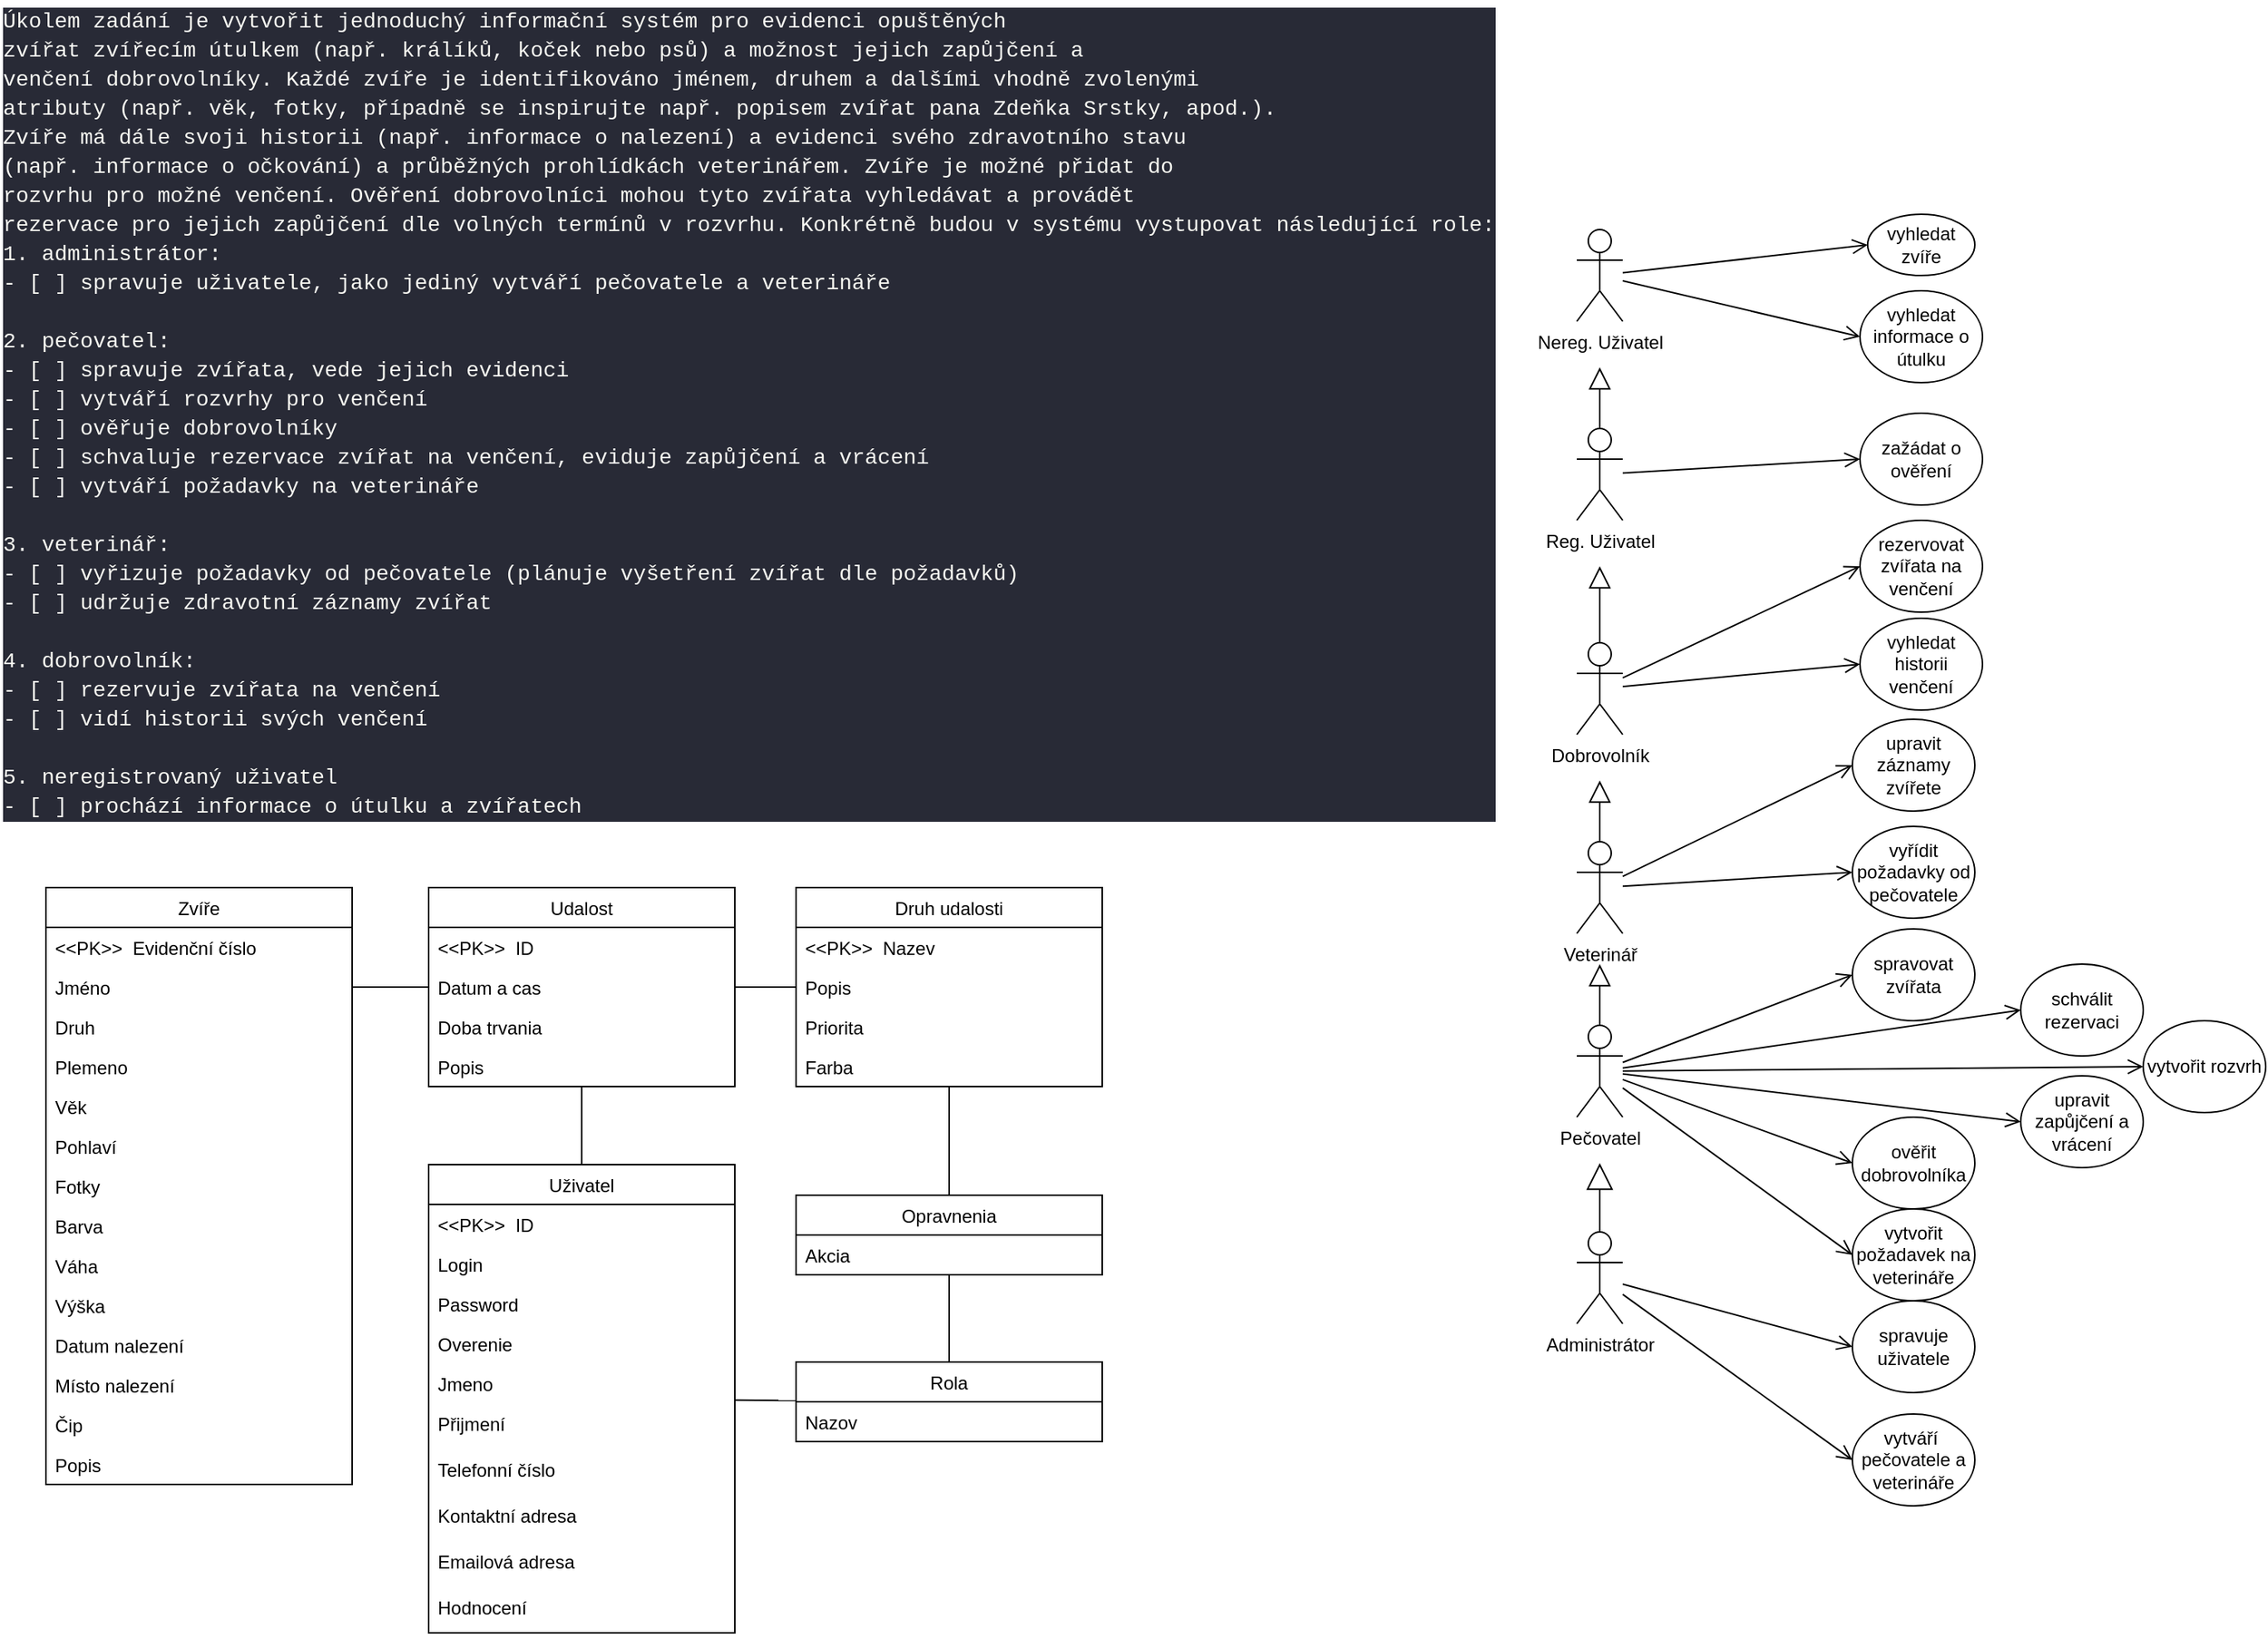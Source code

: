<mxfile>
    <diagram id="t2lpJ87Xkb2CPbJLUio3" name="Page-1">
        <mxGraphModel dx="2224" dy="750" grid="1" gridSize="10" guides="1" tooltips="1" connect="1" arrows="1" fold="1" page="1" pageScale="1" pageWidth="850" pageHeight="1100" math="0" shadow="0">
            <root>
                <mxCell id="0"/>
                <mxCell id="1" parent="0"/>
                <mxCell id="2" value="&lt;div style=&quot;color: rgb(248 , 248 , 242) ; background-color: rgb(40 , 42 , 54) ; font-family: &amp;#34;consolas&amp;#34; , &amp;#34;courier new&amp;#34; , monospace , &amp;#34;droid sans mono&amp;#34; , &amp;#34;monospace&amp;#34; , monospace ; font-size: 14px ; line-height: 19px&quot;&gt;Úkolem zadání je vytvořit jednoduchý informační systém pro evidenci opuštěných&amp;nbsp;&lt;/div&gt;&lt;div style=&quot;color: rgb(248 , 248 , 242) ; background-color: rgb(40 , 42 , 54) ; font-family: &amp;#34;consolas&amp;#34; , &amp;#34;courier new&amp;#34; , monospace , &amp;#34;droid sans mono&amp;#34; , &amp;#34;monospace&amp;#34; , monospace ; font-size: 14px ; line-height: 19px&quot;&gt;zvířat zvířecím útulkem (např. králíků, koček nebo psů) a možnost jejich zapůjčení a&amp;nbsp;&lt;/div&gt;&lt;div style=&quot;color: rgb(248 , 248 , 242) ; background-color: rgb(40 , 42 , 54) ; font-family: &amp;#34;consolas&amp;#34; , &amp;#34;courier new&amp;#34; , monospace , &amp;#34;droid sans mono&amp;#34; , &amp;#34;monospace&amp;#34; , monospace ; font-size: 14px ; line-height: 19px&quot;&gt;venčení dobrovolníky. Každé zvíře je identifikováno jménem, druhem a dalšími vhodně zvolenými&amp;nbsp;&lt;/div&gt;&lt;div style=&quot;color: rgb(248 , 248 , 242) ; background-color: rgb(40 , 42 , 54) ; font-family: &amp;#34;consolas&amp;#34; , &amp;#34;courier new&amp;#34; , monospace , &amp;#34;droid sans mono&amp;#34; , &amp;#34;monospace&amp;#34; , monospace ; font-size: 14px ; line-height: 19px&quot;&gt;atributy (např. věk, fotky, případně se inspirujte např. popisem zvířat pana Zdeňka Srstky, apod.).&amp;nbsp;&lt;/div&gt;&lt;div style=&quot;color: rgb(248 , 248 , 242) ; background-color: rgb(40 , 42 , 54) ; font-family: &amp;#34;consolas&amp;#34; , &amp;#34;courier new&amp;#34; , monospace , &amp;#34;droid sans mono&amp;#34; , &amp;#34;monospace&amp;#34; , monospace ; font-size: 14px ; line-height: 19px&quot;&gt;Zvíře má dále svoji historii (např. informace o nalezení) a evidenci svého zdravotního stavu&amp;nbsp;&lt;/div&gt;&lt;div style=&quot;color: rgb(248 , 248 , 242) ; background-color: rgb(40 , 42 , 54) ; font-family: &amp;#34;consolas&amp;#34; , &amp;#34;courier new&amp;#34; , monospace , &amp;#34;droid sans mono&amp;#34; , &amp;#34;monospace&amp;#34; , monospace ; font-size: 14px ; line-height: 19px&quot;&gt;(např. informace o očkování) a průběžných prohlídkách veterinářem. Zvíře je možné přidat do&amp;nbsp;&lt;/div&gt;&lt;div style=&quot;color: rgb(248 , 248 , 242) ; background-color: rgb(40 , 42 , 54) ; font-family: &amp;#34;consolas&amp;#34; , &amp;#34;courier new&amp;#34; , monospace , &amp;#34;droid sans mono&amp;#34; , &amp;#34;monospace&amp;#34; , monospace ; font-size: 14px ; line-height: 19px&quot;&gt;rozvrhu pro možné venčení. Ověření dobrovolníci mohou tyto zvířata vyhledávat a provádět&amp;nbsp;&lt;/div&gt;&lt;div style=&quot;color: rgb(248 , 248 , 242) ; background-color: rgb(40 , 42 , 54) ; font-family: &amp;#34;consolas&amp;#34; , &amp;#34;courier new&amp;#34; , monospace , &amp;#34;droid sans mono&amp;#34; , &amp;#34;monospace&amp;#34; , monospace ; font-size: 14px ; line-height: 19px&quot;&gt;rezervace pro jejich zapůjčení dle volných termínů v rozvrhu. Konkrétně budou v systému vystupovat následující role:&lt;/div&gt;&lt;div style=&quot;color: rgb(248 , 248 , 242) ; background-color: rgb(40 , 42 , 54) ; font-family: &amp;#34;consolas&amp;#34; , &amp;#34;courier new&amp;#34; , monospace , &amp;#34;droid sans mono&amp;#34; , &amp;#34;monospace&amp;#34; , monospace ; font-size: 14px ; line-height: 19px&quot;&gt;&lt;div style=&quot;font-family: &amp;#34;consolas&amp;#34; , &amp;#34;courier new&amp;#34; , monospace , &amp;#34;droid sans mono&amp;#34; , &amp;#34;monospace&amp;#34; , monospace ; line-height: 19px&quot;&gt;&lt;div&gt;1. administrátor:&lt;/div&gt;&lt;div&gt;    - [ ] spravuje uživatele, jako jediný vytváří pečovatele a veterináře&lt;/div&gt;&lt;br&gt;&lt;div&gt;2. pečovatel:&lt;/div&gt;&lt;div&gt;    - [ ] spravuje zvířata, vede jejich evidenci&lt;/div&gt;&lt;div&gt;    - [ ] vytváří rozvrhy pro venčení&lt;/div&gt;&lt;div&gt;    - [ ] ověřuje dobrovolníky&lt;/div&gt;&lt;div&gt;    - [ ] schvaluje rezervace zvířat na venčení, eviduje zapůjčení a vrácení&lt;/div&gt;&lt;div&gt;    - [ ] vytváří požadavky na veterináře&lt;/div&gt;&lt;br&gt;&lt;div&gt;3. veterinář:&lt;/div&gt;&lt;div&gt;    - [ ] vyřizuje požadavky od pečovatele (plánuje vyšetření zvířat dle požadavků)&lt;/div&gt;&lt;div&gt;    - [ ] udržuje zdravotní záznamy zvířat&lt;/div&gt;&lt;br&gt;&lt;div&gt;4. dobrovolník:&lt;/div&gt;&lt;div&gt;    - [ ] rezervuje zvířata na venčení&lt;/div&gt;&lt;div&gt;    - [ ] vidí historii svých venčení&lt;/div&gt;&lt;br&gt;&lt;div&gt;5. neregistrovaný uživatel&lt;/div&gt;&lt;div&gt;    - [ ] prochází informace o útulku a zvířatech&lt;/div&gt;&lt;/div&gt;&lt;/div&gt;" style="text;html=1;align=left;verticalAlign=middle;resizable=0;points=[];autosize=1;strokeColor=none;fillColor=none;" parent="1" vertex="1">
                    <mxGeometry x="-850" width="910" height="540" as="geometry"/>
                </mxCell>
                <mxCell id="3" value="Zvíře" style="swimlane;fontStyle=0;childLayout=stackLayout;horizontal=1;startSize=26;horizontalStack=0;resizeParent=1;resizeParentMax=0;resizeLast=0;collapsible=1;marginBottom=0;" parent="1" vertex="1">
                    <mxGeometry x="-820" y="580" width="200" height="390" as="geometry">
                        <mxRectangle x="30" y="310" width="200" height="26" as="alternateBounds"/>
                    </mxGeometry>
                </mxCell>
                <mxCell id="4" value="&lt;&lt;PK&gt;&gt;  Evidenční číslo" style="text;strokeColor=none;fillColor=none;align=left;verticalAlign=top;spacingLeft=4;spacingRight=4;overflow=hidden;rotatable=0;points=[[0,0.5],[1,0.5]];portConstraint=eastwest;" parent="3" vertex="1">
                    <mxGeometry y="26" width="200" height="26" as="geometry"/>
                </mxCell>
                <mxCell id="6" value="Jméno" style="text;strokeColor=none;fillColor=none;align=left;verticalAlign=top;spacingLeft=4;spacingRight=4;overflow=hidden;rotatable=0;points=[[0,0.5],[1,0.5]];portConstraint=eastwest;" parent="3" vertex="1">
                    <mxGeometry y="52" width="200" height="26" as="geometry"/>
                </mxCell>
                <mxCell id="5" value="Druh" style="text;strokeColor=none;fillColor=none;align=left;verticalAlign=top;spacingLeft=4;spacingRight=4;overflow=hidden;rotatable=0;points=[[0,0.5],[1,0.5]];portConstraint=eastwest;" parent="3" vertex="1">
                    <mxGeometry y="78" width="200" height="26" as="geometry"/>
                </mxCell>
                <mxCell id="167" value="Plemeno" style="text;strokeColor=none;fillColor=none;align=left;verticalAlign=top;spacingLeft=4;spacingRight=4;overflow=hidden;rotatable=0;points=[[0,0.5],[1,0.5]];portConstraint=eastwest;" vertex="1" parent="3">
                    <mxGeometry y="104" width="200" height="26" as="geometry"/>
                </mxCell>
                <mxCell id="7" value="Věk" style="text;strokeColor=none;fillColor=none;align=left;verticalAlign=top;spacingLeft=4;spacingRight=4;overflow=hidden;rotatable=0;points=[[0,0.5],[1,0.5]];portConstraint=eastwest;" parent="3" vertex="1">
                    <mxGeometry y="130" width="200" height="26" as="geometry"/>
                </mxCell>
                <mxCell id="146" value="Pohlaví" style="text;strokeColor=none;fillColor=none;align=left;verticalAlign=top;spacingLeft=4;spacingRight=4;overflow=hidden;rotatable=0;points=[[0,0.5],[1,0.5]];portConstraint=eastwest;" vertex="1" parent="3">
                    <mxGeometry y="156" width="200" height="26" as="geometry"/>
                </mxCell>
                <mxCell id="8" value="Fotky" style="text;strokeColor=none;fillColor=none;align=left;verticalAlign=top;spacingLeft=4;spacingRight=4;overflow=hidden;rotatable=0;points=[[0,0.5],[1,0.5]];portConstraint=eastwest;" parent="3" vertex="1">
                    <mxGeometry y="182" width="200" height="26" as="geometry"/>
                </mxCell>
                <mxCell id="9" value="Barva" style="text;strokeColor=none;fillColor=none;align=left;verticalAlign=top;spacingLeft=4;spacingRight=4;overflow=hidden;rotatable=0;points=[[0,0.5],[1,0.5]];portConstraint=eastwest;" parent="3" vertex="1">
                    <mxGeometry y="208" width="200" height="26" as="geometry"/>
                </mxCell>
                <mxCell id="147" value="Váha" style="text;strokeColor=none;fillColor=none;align=left;verticalAlign=top;spacingLeft=4;spacingRight=4;overflow=hidden;rotatable=0;points=[[0,0.5],[1,0.5]];portConstraint=eastwest;" vertex="1" parent="3">
                    <mxGeometry y="234" width="200" height="26" as="geometry"/>
                </mxCell>
                <mxCell id="148" value="Výška" style="text;strokeColor=none;fillColor=none;align=left;verticalAlign=top;spacingLeft=4;spacingRight=4;overflow=hidden;rotatable=0;points=[[0,0.5],[1,0.5]];portConstraint=eastwest;" vertex="1" parent="3">
                    <mxGeometry y="260" width="200" height="26" as="geometry"/>
                </mxCell>
                <mxCell id="149" value="Datum nalezení" style="text;strokeColor=none;fillColor=none;align=left;verticalAlign=top;spacingLeft=4;spacingRight=4;overflow=hidden;rotatable=0;points=[[0,0.5],[1,0.5]];portConstraint=eastwest;" vertex="1" parent="3">
                    <mxGeometry y="286" width="200" height="26" as="geometry"/>
                </mxCell>
                <mxCell id="150" value="Místo nalezení" style="text;strokeColor=none;fillColor=none;align=left;verticalAlign=top;spacingLeft=4;spacingRight=4;overflow=hidden;rotatable=0;points=[[0,0.5],[1,0.5]];portConstraint=eastwest;" vertex="1" parent="3">
                    <mxGeometry y="312" width="200" height="26" as="geometry"/>
                </mxCell>
                <mxCell id="151" value="Čip" style="text;strokeColor=none;fillColor=none;align=left;verticalAlign=top;spacingLeft=4;spacingRight=4;overflow=hidden;rotatable=0;points=[[0,0.5],[1,0.5]];portConstraint=eastwest;" vertex="1" parent="3">
                    <mxGeometry y="338" width="200" height="26" as="geometry"/>
                </mxCell>
                <mxCell id="152" value="Popis" style="text;strokeColor=none;fillColor=none;align=left;verticalAlign=top;spacingLeft=4;spacingRight=4;overflow=hidden;rotatable=0;points=[[0,0.5],[1,0.5]];portConstraint=eastwest;" vertex="1" parent="3">
                    <mxGeometry y="364" width="200" height="26" as="geometry"/>
                </mxCell>
                <mxCell id="122" style="edgeStyle=none;html=1;startArrow=none;startFill=0;endArrow=none;endFill=0;" edge="1" parent="1" source="43" target="60">
                    <mxGeometry relative="1" as="geometry"/>
                </mxCell>
                <mxCell id="142" style="edgeStyle=none;html=1;startArrow=none;startFill=0;endArrow=none;endFill=0;endSize=19;strokeWidth=1;" edge="1" parent="1" source="43" target="139">
                    <mxGeometry relative="1" as="geometry"/>
                </mxCell>
                <mxCell id="43" value="Uživatel" style="swimlane;fontStyle=0;childLayout=stackLayout;horizontal=1;startSize=26;horizontalStack=0;resizeParent=1;resizeParentMax=0;resizeLast=0;collapsible=1;marginBottom=0;" parent="1" vertex="1">
                    <mxGeometry x="-570" y="761" width="200" height="306" as="geometry">
                        <mxRectangle x="30" y="310" width="200" height="26" as="alternateBounds"/>
                    </mxGeometry>
                </mxCell>
                <mxCell id="207" value="&lt;&lt;PK&gt;&gt;  ID" style="text;strokeColor=none;fillColor=none;align=left;verticalAlign=top;spacingLeft=4;spacingRight=4;overflow=hidden;rotatable=0;points=[[0,0.5],[1,0.5]];portConstraint=eastwest;" vertex="1" parent="43">
                    <mxGeometry y="26" width="200" height="26" as="geometry"/>
                </mxCell>
                <mxCell id="46" value="Login" style="text;strokeColor=none;fillColor=none;align=left;verticalAlign=top;spacingLeft=4;spacingRight=4;overflow=hidden;rotatable=0;points=[[0,0.5],[1,0.5]];portConstraint=eastwest;" parent="43" vertex="1">
                    <mxGeometry y="52" width="200" height="26" as="geometry"/>
                </mxCell>
                <mxCell id="47" value="Password" style="text;strokeColor=none;fillColor=none;align=left;verticalAlign=top;spacingLeft=4;spacingRight=4;overflow=hidden;rotatable=0;points=[[0,0.5],[1,0.5]];portConstraint=eastwest;" parent="43" vertex="1">
                    <mxGeometry y="78" width="200" height="26" as="geometry"/>
                </mxCell>
                <mxCell id="187" value="Overenie" style="text;strokeColor=none;fillColor=none;align=left;verticalAlign=top;spacingLeft=4;spacingRight=4;overflow=hidden;rotatable=0;points=[[0,0.5],[1,0.5]];portConstraint=eastwest;" vertex="1" parent="43">
                    <mxGeometry y="104" width="200" height="26" as="geometry"/>
                </mxCell>
                <mxCell id="190" value="Jmeno" style="text;strokeColor=none;fillColor=none;align=left;verticalAlign=top;spacingLeft=4;spacingRight=4;overflow=hidden;rotatable=0;points=[[0,0.5],[1,0.5]];portConstraint=eastwest;" vertex="1" parent="43">
                    <mxGeometry y="130" width="200" height="26" as="geometry"/>
                </mxCell>
                <mxCell id="194" value="Přijmení" style="text;strokeColor=none;fillColor=none;align=left;verticalAlign=top;spacingLeft=4;spacingRight=4;overflow=hidden;rotatable=0;points=[[0,0.5],[1,0.5]];portConstraint=eastwest;" vertex="1" parent="43">
                    <mxGeometry y="156" width="200" height="30" as="geometry"/>
                </mxCell>
                <mxCell id="197" value="Telefonní číslo" style="text;strokeColor=none;fillColor=none;align=left;verticalAlign=top;spacingLeft=4;spacingRight=4;overflow=hidden;rotatable=0;points=[[0,0.5],[1,0.5]];portConstraint=eastwest;" vertex="1" parent="43">
                    <mxGeometry y="186" width="200" height="30" as="geometry"/>
                </mxCell>
                <mxCell id="198" value="Kontaktní adresa" style="text;strokeColor=none;fillColor=none;align=left;verticalAlign=top;spacingLeft=4;spacingRight=4;overflow=hidden;rotatable=0;points=[[0,0.5],[1,0.5]];portConstraint=eastwest;" vertex="1" parent="43">
                    <mxGeometry y="216" width="200" height="30" as="geometry"/>
                </mxCell>
                <mxCell id="199" value="Emailová adresa" style="text;strokeColor=none;fillColor=none;align=left;verticalAlign=top;spacingLeft=4;spacingRight=4;overflow=hidden;rotatable=0;points=[[0,0.5],[1,0.5]];portConstraint=eastwest;" vertex="1" parent="43">
                    <mxGeometry y="246" width="200" height="30" as="geometry"/>
                </mxCell>
                <mxCell id="201" value="Hodnocení" style="text;strokeColor=none;fillColor=none;align=left;verticalAlign=top;spacingLeft=4;spacingRight=4;overflow=hidden;rotatable=0;points=[[0,0.5],[1,0.5]];portConstraint=eastwest;" vertex="1" parent="43">
                    <mxGeometry y="276" width="200" height="30" as="geometry"/>
                </mxCell>
                <mxCell id="65" style="edgeStyle=none;html=1;endArrow=none;endFill=0;entryX=1;entryY=0.5;entryDx=0;entryDy=0;" parent="1" source="60" target="6" edge="1">
                    <mxGeometry relative="1" as="geometry"/>
                </mxCell>
                <mxCell id="119" style="edgeStyle=none;html=1;startArrow=none;startFill=0;endArrow=none;endFill=0;strokeWidth=1;startSize=15;" edge="1" parent="1" source="60" target="115">
                    <mxGeometry relative="1" as="geometry"/>
                </mxCell>
                <mxCell id="60" value="Udalost" style="swimlane;fontStyle=0;childLayout=stackLayout;horizontal=1;startSize=26;horizontalStack=0;resizeParent=1;resizeParentMax=0;resizeLast=0;collapsible=1;marginBottom=0;" parent="1" vertex="1">
                    <mxGeometry x="-570" y="580" width="200" height="130" as="geometry">
                        <mxRectangle x="30" y="310" width="200" height="26" as="alternateBounds"/>
                    </mxGeometry>
                </mxCell>
                <mxCell id="61" value="&lt;&lt;PK&gt;&gt;  ID" style="text;strokeColor=none;fillColor=none;align=left;verticalAlign=top;spacingLeft=4;spacingRight=4;overflow=hidden;rotatable=0;points=[[0,0.5],[1,0.5]];portConstraint=eastwest;" parent="60" vertex="1">
                    <mxGeometry y="26" width="200" height="26" as="geometry"/>
                </mxCell>
                <mxCell id="62" value="Datum a cas" style="text;strokeColor=none;fillColor=none;align=left;verticalAlign=top;spacingLeft=4;spacingRight=4;overflow=hidden;rotatable=0;points=[[0,0.5],[1,0.5]];portConstraint=eastwest;" parent="60" vertex="1">
                    <mxGeometry y="52" width="200" height="26" as="geometry"/>
                </mxCell>
                <mxCell id="144" value="Doba trvania" style="text;strokeColor=none;fillColor=none;align=left;verticalAlign=top;spacingLeft=4;spacingRight=4;overflow=hidden;rotatable=0;points=[[0,0.5],[1,0.5]];portConstraint=eastwest;" vertex="1" parent="60">
                    <mxGeometry y="78" width="200" height="26" as="geometry"/>
                </mxCell>
                <mxCell id="63" value="Popis" style="text;strokeColor=none;fillColor=none;align=left;verticalAlign=top;spacingLeft=4;spacingRight=4;overflow=hidden;rotatable=0;points=[[0,0.5],[1,0.5]];portConstraint=eastwest;" parent="60" vertex="1">
                    <mxGeometry y="104" width="200" height="26" as="geometry"/>
                </mxCell>
                <mxCell id="102" style="edgeStyle=none;html=1;endArrow=none;endFill=0;endSize=17;" edge="1" parent="1" target="60">
                    <mxGeometry relative="1" as="geometry"/>
                </mxCell>
                <mxCell id="108" style="edgeStyle=none;html=1;endArrow=none;endFill=0;endSize=17;" edge="1" parent="1" target="60">
                    <mxGeometry relative="1" as="geometry"/>
                </mxCell>
                <mxCell id="107" style="edgeStyle=none;html=1;endArrow=none;endFill=0;endSize=17;" edge="1" parent="1" target="60">
                    <mxGeometry relative="1" as="geometry"/>
                </mxCell>
                <mxCell id="114" style="edgeStyle=none;html=1;" edge="1" parent="1" target="60">
                    <mxGeometry relative="1" as="geometry"/>
                </mxCell>
                <mxCell id="137" style="edgeStyle=none;html=1;startArrow=none;startFill=0;endArrow=none;endFill=0;endSize=19;strokeWidth=1;" edge="1" parent="1" source="115" target="134">
                    <mxGeometry relative="1" as="geometry"/>
                </mxCell>
                <mxCell id="115" value="Druh udalosti" style="swimlane;fontStyle=0;childLayout=stackLayout;horizontal=1;startSize=26;horizontalStack=0;resizeParent=1;resizeParentMax=0;resizeLast=0;collapsible=1;marginBottom=0;" vertex="1" parent="1">
                    <mxGeometry x="-330" y="580" width="200" height="130" as="geometry">
                        <mxRectangle x="30" y="310" width="200" height="26" as="alternateBounds"/>
                    </mxGeometry>
                </mxCell>
                <mxCell id="116" value="&lt;&lt;PK&gt;&gt;  Nazev" style="text;strokeColor=none;fillColor=none;align=left;verticalAlign=top;spacingLeft=4;spacingRight=4;overflow=hidden;rotatable=0;points=[[0,0.5],[1,0.5]];portConstraint=eastwest;" vertex="1" parent="115">
                    <mxGeometry y="26" width="200" height="26" as="geometry"/>
                </mxCell>
                <mxCell id="118" value="Popis" style="text;strokeColor=none;fillColor=none;align=left;verticalAlign=top;spacingLeft=4;spacingRight=4;overflow=hidden;rotatable=0;points=[[0,0.5],[1,0.5]];portConstraint=eastwest;" vertex="1" parent="115">
                    <mxGeometry y="52" width="200" height="26" as="geometry"/>
                </mxCell>
                <mxCell id="145" value="Priorita" style="text;strokeColor=none;fillColor=none;align=left;verticalAlign=top;spacingLeft=4;spacingRight=4;overflow=hidden;rotatable=0;points=[[0,0.5],[1,0.5]];portConstraint=eastwest;" vertex="1" parent="115">
                    <mxGeometry y="78" width="200" height="26" as="geometry"/>
                </mxCell>
                <mxCell id="121" value="Farba" style="text;strokeColor=none;fillColor=none;align=left;verticalAlign=top;spacingLeft=4;spacingRight=4;overflow=hidden;rotatable=0;points=[[0,0.5],[1,0.5]];portConstraint=eastwest;" vertex="1" parent="115">
                    <mxGeometry y="104" width="200" height="26" as="geometry"/>
                </mxCell>
                <mxCell id="134" value="Opravnenia" style="swimlane;fontStyle=0;childLayout=stackLayout;horizontal=1;startSize=26;horizontalStack=0;resizeParent=1;resizeParentMax=0;resizeLast=0;collapsible=1;marginBottom=0;" vertex="1" parent="1">
                    <mxGeometry x="-330" y="781" width="200" height="52" as="geometry">
                        <mxRectangle x="30" y="310" width="200" height="26" as="alternateBounds"/>
                    </mxGeometry>
                </mxCell>
                <mxCell id="138" value="Akcia" style="text;strokeColor=none;fillColor=none;align=left;verticalAlign=top;spacingLeft=4;spacingRight=4;overflow=hidden;rotatable=0;points=[[0,0.5],[1,0.5]];portConstraint=eastwest;" vertex="1" parent="134">
                    <mxGeometry y="26" width="200" height="26" as="geometry"/>
                </mxCell>
                <mxCell id="143" style="edgeStyle=none;html=1;startArrow=none;startFill=0;endArrow=none;endFill=0;endSize=19;strokeWidth=1;" edge="1" parent="1" source="139" target="134">
                    <mxGeometry relative="1" as="geometry"/>
                </mxCell>
                <mxCell id="139" value="Rola" style="swimlane;fontStyle=0;childLayout=stackLayout;horizontal=1;startSize=26;horizontalStack=0;resizeParent=1;resizeParentMax=0;resizeLast=0;collapsible=1;marginBottom=0;" vertex="1" parent="1">
                    <mxGeometry x="-330" y="890" width="200" height="52" as="geometry">
                        <mxRectangle x="30" y="310" width="200" height="26" as="alternateBounds"/>
                    </mxGeometry>
                </mxCell>
                <mxCell id="140" value="Nazov" style="text;strokeColor=none;fillColor=none;align=left;verticalAlign=top;spacingLeft=4;spacingRight=4;overflow=hidden;rotatable=0;points=[[0,0.5],[1,0.5]];portConstraint=eastwest;" vertex="1" parent="139">
                    <mxGeometry y="26" width="200" height="26" as="geometry"/>
                </mxCell>
                <mxCell id="186" style="edgeStyle=none;html=1;entryX=0;entryY=0.5;entryDx=0;entryDy=0;endArrow=open;endFill=0;startSize=15;endSize=8;" edge="1" parent="1" source="168" target="185">
                    <mxGeometry relative="1" as="geometry"/>
                </mxCell>
                <mxCell id="189" style="edgeStyle=none;html=1;entryX=0;entryY=0.5;entryDx=0;entryDy=0;endArrow=open;endFill=0;startSize=15;endSize=8;" edge="1" parent="1" source="168" target="188">
                    <mxGeometry relative="1" as="geometry"/>
                </mxCell>
                <mxCell id="168" value="Administrátor" style="shape=umlActor;verticalLabelPosition=bottom;verticalAlign=top;html=1;outlineConnect=0;" vertex="1" parent="1">
                    <mxGeometry x="180" y="805" width="30" height="60" as="geometry"/>
                </mxCell>
                <mxCell id="170" value="" style="edgeStyle=none;html=1;startArrow=block;startFill=0;endArrow=none;endFill=0;startSize=15;endSize=12;strokeWidth=1;" edge="1" parent="1" target="168">
                    <mxGeometry relative="1" as="geometry">
                        <mxPoint x="195" y="760" as="sourcePoint"/>
                    </mxGeometry>
                </mxCell>
                <mxCell id="178" style="edgeStyle=none;html=1;startArrow=none;startFill=0;endArrow=block;endFill=0;startSize=15;endSize=12;strokeWidth=1;" edge="1" parent="1" source="169">
                    <mxGeometry relative="1" as="geometry">
                        <mxPoint x="195" y="630" as="targetPoint"/>
                    </mxGeometry>
                </mxCell>
                <mxCell id="217" style="edgeStyle=none;html=1;entryX=0;entryY=0.5;entryDx=0;entryDy=0;startArrow=none;startFill=0;endArrow=open;endFill=0;startSize=15;endSize=8;strokeWidth=1;" edge="1" parent="1" source="169" target="215">
                    <mxGeometry relative="1" as="geometry"/>
                </mxCell>
                <mxCell id="219" style="edgeStyle=none;html=1;entryX=0;entryY=0.5;entryDx=0;entryDy=0;startArrow=none;startFill=0;endArrow=open;endFill=0;startSize=15;endSize=8;strokeWidth=1;" edge="1" parent="1" source="169" target="211">
                    <mxGeometry relative="1" as="geometry"/>
                </mxCell>
                <mxCell id="220" style="edgeStyle=none;html=1;entryX=0;entryY=0.5;entryDx=0;entryDy=0;startArrow=none;startFill=0;endArrow=open;endFill=0;startSize=15;endSize=8;strokeWidth=1;" edge="1" parent="1" source="169" target="212">
                    <mxGeometry relative="1" as="geometry"/>
                </mxCell>
                <mxCell id="221" style="edgeStyle=none;html=1;entryX=0;entryY=0.5;entryDx=0;entryDy=0;startArrow=none;startFill=0;endArrow=open;endFill=0;startSize=15;endSize=8;strokeWidth=1;" edge="1" parent="1" source="169" target="213">
                    <mxGeometry relative="1" as="geometry"/>
                </mxCell>
                <mxCell id="222" style="edgeStyle=none;html=1;entryX=0;entryY=0.5;entryDx=0;entryDy=0;startArrow=none;startFill=0;endArrow=open;endFill=0;startSize=15;endSize=8;strokeWidth=1;" edge="1" parent="1" source="169" target="218">
                    <mxGeometry relative="1" as="geometry"/>
                </mxCell>
                <mxCell id="223" style="edgeStyle=none;html=1;entryX=0;entryY=0.5;entryDx=0;entryDy=0;startArrow=none;startFill=0;endArrow=open;endFill=0;startSize=15;endSize=8;strokeWidth=1;" edge="1" parent="1" source="169" target="214">
                    <mxGeometry relative="1" as="geometry"/>
                </mxCell>
                <mxCell id="169" value="Pečovatel" style="shape=umlActor;verticalLabelPosition=bottom;verticalAlign=top;html=1;outlineConnect=0;" vertex="1" parent="1">
                    <mxGeometry x="180" y="670" width="30" height="60" as="geometry"/>
                </mxCell>
                <mxCell id="179" style="edgeStyle=none;html=1;startArrow=none;startFill=0;endArrow=block;endFill=0;startSize=15;endSize=12;strokeWidth=1;" edge="1" parent="1" source="174">
                    <mxGeometry relative="1" as="geometry">
                        <mxPoint x="195" y="510" as="targetPoint"/>
                    </mxGeometry>
                </mxCell>
                <mxCell id="209" style="edgeStyle=none;html=1;entryX=0;entryY=0.5;entryDx=0;entryDy=0;startArrow=none;startFill=0;endArrow=open;endFill=0;startSize=15;endSize=8;strokeWidth=1;" edge="1" parent="1" source="174" target="206">
                    <mxGeometry relative="1" as="geometry"/>
                </mxCell>
                <mxCell id="210" style="edgeStyle=none;html=1;entryX=0;entryY=0.5;entryDx=0;entryDy=0;startArrow=none;startFill=0;endArrow=open;endFill=0;startSize=15;endSize=8;strokeWidth=1;" edge="1" parent="1" source="174" target="208">
                    <mxGeometry relative="1" as="geometry"/>
                </mxCell>
                <mxCell id="174" value="Veterinář" style="shape=umlActor;verticalLabelPosition=bottom;verticalAlign=top;html=1;outlineConnect=0;" vertex="1" parent="1">
                    <mxGeometry x="180" y="550" width="30" height="60" as="geometry"/>
                </mxCell>
                <mxCell id="180" style="edgeStyle=none;html=1;startArrow=none;startFill=0;endArrow=block;endFill=0;startSize=15;endSize=12;strokeWidth=1;" edge="1" parent="1" source="175">
                    <mxGeometry relative="1" as="geometry">
                        <mxPoint x="195" y="370" as="targetPoint"/>
                    </mxGeometry>
                </mxCell>
                <mxCell id="204" style="edgeStyle=none;html=1;entryX=0;entryY=0.5;entryDx=0;entryDy=0;startArrow=none;startFill=0;endArrow=open;endFill=0;startSize=15;endSize=8;strokeWidth=1;" edge="1" parent="1" source="175" target="196">
                    <mxGeometry relative="1" as="geometry"/>
                </mxCell>
                <mxCell id="205" style="edgeStyle=none;html=1;entryX=0;entryY=0.5;entryDx=0;entryDy=0;startArrow=none;startFill=0;endArrow=open;endFill=0;startSize=15;endSize=8;strokeWidth=1;" edge="1" parent="1" source="175" target="203">
                    <mxGeometry relative="1" as="geometry"/>
                </mxCell>
                <mxCell id="175" value="Dobrovolník" style="shape=umlActor;verticalLabelPosition=bottom;verticalAlign=top;html=1;outlineConnect=0;" vertex="1" parent="1">
                    <mxGeometry x="180" y="420" width="30" height="60" as="geometry"/>
                </mxCell>
                <mxCell id="183" style="edgeStyle=none;html=1;entryX=0;entryY=0.5;entryDx=0;entryDy=0;startArrow=none;startFill=0;endArrow=open;endFill=0;startSize=15;endSize=8;strokeWidth=1;" edge="1" parent="1" source="176" target="181">
                    <mxGeometry relative="1" as="geometry"/>
                </mxCell>
                <mxCell id="184" style="edgeStyle=none;html=1;entryX=0;entryY=0.5;entryDx=0;entryDy=0;startArrow=none;startFill=0;endArrow=open;endFill=0;startSize=15;endSize=8;strokeWidth=1;" edge="1" parent="1" source="176" target="182">
                    <mxGeometry relative="1" as="geometry"/>
                </mxCell>
                <mxCell id="176" value="Nereg. Uživatel" style="shape=umlActor;verticalLabelPosition=bottom;verticalAlign=top;html=1;outlineConnect=0;" vertex="1" parent="1">
                    <mxGeometry x="180" y="150" width="30" height="60" as="geometry"/>
                </mxCell>
                <mxCell id="181" value="vyhledat zvíře" style="ellipse;whiteSpace=wrap;html=1;" vertex="1" parent="1">
                    <mxGeometry x="370" y="140" width="70" height="40" as="geometry"/>
                </mxCell>
                <mxCell id="182" value="vyhledat informace o útulku" style="ellipse;whiteSpace=wrap;html=1;" vertex="1" parent="1">
                    <mxGeometry x="365" y="190" width="80" height="60" as="geometry"/>
                </mxCell>
                <mxCell id="185" value="spravuje uživatele" style="ellipse;whiteSpace=wrap;html=1;" vertex="1" parent="1">
                    <mxGeometry x="360" y="850" width="80" height="60" as="geometry"/>
                </mxCell>
                <mxCell id="188" value="vytváří&amp;nbsp; pečovatele a veterináře" style="ellipse;whiteSpace=wrap;html=1;" vertex="1" parent="1">
                    <mxGeometry x="360" y="924" width="80" height="60" as="geometry"/>
                </mxCell>
                <mxCell id="192" style="edgeStyle=none;html=1;startArrow=none;startFill=0;endArrow=block;endFill=0;startSize=15;endSize=12;strokeWidth=1;" edge="1" parent="1" source="191">
                    <mxGeometry relative="1" as="geometry">
                        <mxPoint x="195" y="240.0" as="targetPoint"/>
                    </mxGeometry>
                </mxCell>
                <mxCell id="195" style="edgeStyle=none;html=1;entryX=0;entryY=0.5;entryDx=0;entryDy=0;startArrow=none;startFill=0;endArrow=open;endFill=0;startSize=15;endSize=8;strokeWidth=1;" edge="1" parent="1" source="191" target="193">
                    <mxGeometry relative="1" as="geometry"/>
                </mxCell>
                <mxCell id="191" value="Reg. Uživatel" style="shape=umlActor;verticalLabelPosition=bottom;verticalAlign=top;html=1;outlineConnect=0;" vertex="1" parent="1">
                    <mxGeometry x="180" y="280" width="30" height="60" as="geometry"/>
                </mxCell>
                <mxCell id="193" value="zažádat o ověření" style="ellipse;whiteSpace=wrap;html=1;" vertex="1" parent="1">
                    <mxGeometry x="365" y="270" width="80" height="60" as="geometry"/>
                </mxCell>
                <mxCell id="196" value="rezervovat zvířata na venčení" style="ellipse;whiteSpace=wrap;html=1;" vertex="1" parent="1">
                    <mxGeometry x="365" y="340" width="80" height="60" as="geometry"/>
                </mxCell>
                <mxCell id="203" value="vyhledat historii venčení" style="ellipse;whiteSpace=wrap;html=1;" vertex="1" parent="1">
                    <mxGeometry x="365" y="404" width="80" height="60" as="geometry"/>
                </mxCell>
                <mxCell id="206" value="upravit záznamy zvířete" style="ellipse;whiteSpace=wrap;html=1;" vertex="1" parent="1">
                    <mxGeometry x="360" y="470" width="80" height="60" as="geometry"/>
                </mxCell>
                <mxCell id="208" value="vyřídit požadavky od pečovatele" style="ellipse;whiteSpace=wrap;html=1;" vertex="1" parent="1">
                    <mxGeometry x="360" y="540" width="80" height="60" as="geometry"/>
                </mxCell>
                <mxCell id="211" value="spravovat zvířata" style="ellipse;whiteSpace=wrap;html=1;" vertex="1" parent="1">
                    <mxGeometry x="360" y="607" width="80" height="60" as="geometry"/>
                </mxCell>
                <mxCell id="212" value="vytvořit rozvrh" style="ellipse;whiteSpace=wrap;html=1;" vertex="1" parent="1">
                    <mxGeometry x="550" y="667" width="80" height="60" as="geometry"/>
                </mxCell>
                <mxCell id="213" value="ověřit dobrovolníka" style="ellipse;whiteSpace=wrap;html=1;" vertex="1" parent="1">
                    <mxGeometry x="360" y="730" width="80" height="60" as="geometry"/>
                </mxCell>
                <mxCell id="214" value="vytvořit požadavek na veterináře" style="ellipse;whiteSpace=wrap;html=1;" vertex="1" parent="1">
                    <mxGeometry x="360" y="790" width="80" height="60" as="geometry"/>
                </mxCell>
                <mxCell id="215" value="schválit rezervaci" style="ellipse;whiteSpace=wrap;html=1;" vertex="1" parent="1">
                    <mxGeometry x="470" y="630" width="80" height="60" as="geometry"/>
                </mxCell>
                <mxCell id="218" value="upravit zapůjčení a vrácení" style="ellipse;whiteSpace=wrap;html=1;" vertex="1" parent="1">
                    <mxGeometry x="470" y="703" width="80" height="60" as="geometry"/>
                </mxCell>
            </root>
        </mxGraphModel>
    </diagram>
</mxfile>